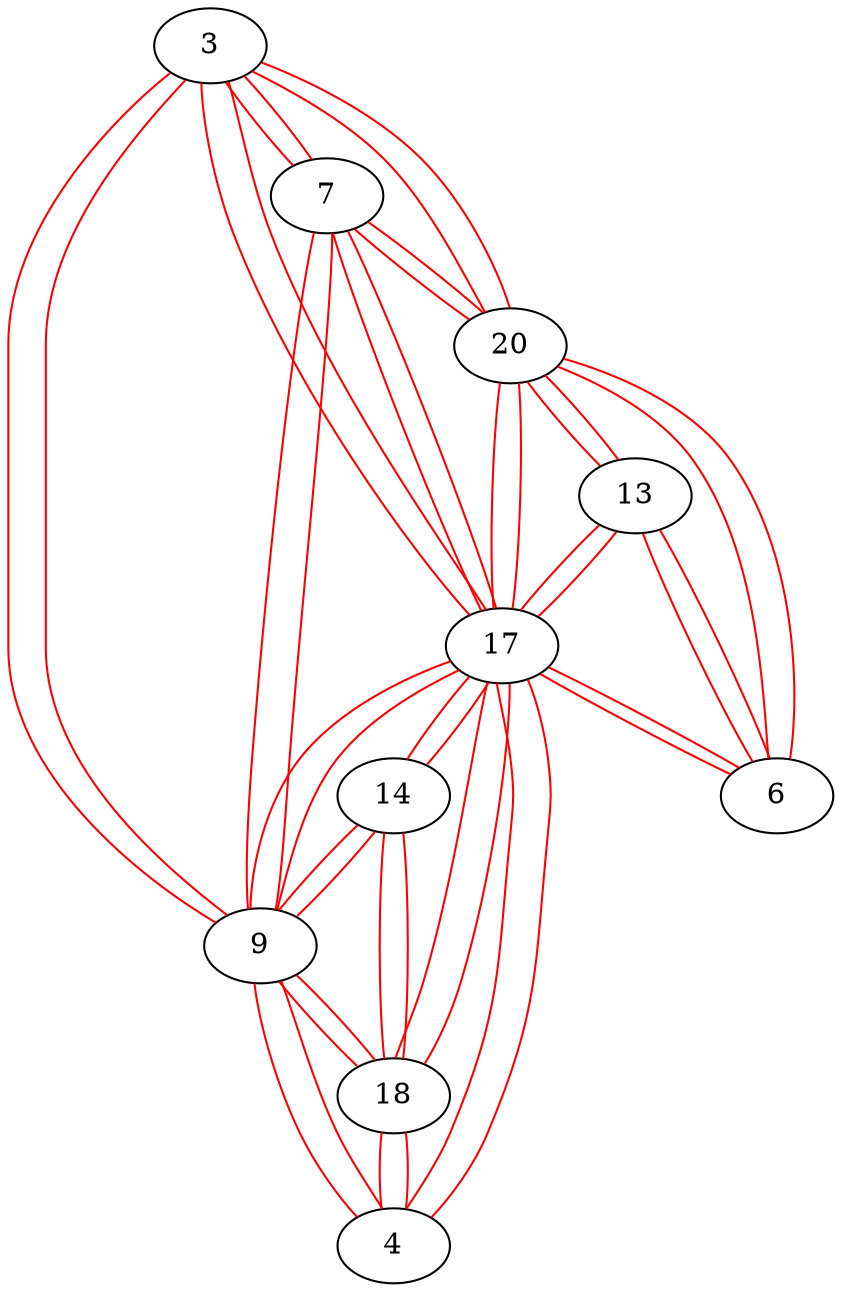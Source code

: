 graph{
3 -- 7 [color=red];
3 -- 9 [color=red];
3 -- 17 [color=red];
3 -- 20 [color=red];
4 -- 9 [color=red];
4 -- 17 [color=red];
4 -- 18 [color=red];
6 -- 13 [color=red];
6 -- 17 [color=red];
6 -- 20 [color=red];
7 -- 3 [color=red];
7 -- 9 [color=red];
7 -- 17 [color=red];
7 -- 20 [color=red];
9 -- 3 [color=red];
9 -- 4 [color=red];
9 -- 7 [color=red];
9 -- 14 [color=red];
9 -- 17 [color=red];
9 -- 18 [color=red];
13 -- 6 [color=red];
13 -- 17 [color=red];
13 -- 20 [color=red];
14 -- 9 [color=red];
14 -- 17 [color=red];
14 -- 18 [color=red];
17 -- 3 [color=red];
17 -- 4 [color=red];
17 -- 6 [color=red];
17 -- 7 [color=red];
17 -- 9 [color=red];
17 -- 13 [color=red];
17 -- 14 [color=red];
17 -- 18 [color=red];
17 -- 20 [color=red];
18 -- 4 [color=red];
18 -- 9 [color=red];
18 -- 14 [color=red];
18 -- 17 [color=red];
20 -- 3 [color=red];
20 -- 6 [color=red];
20 -- 7 [color=red];
20 -- 13 [color=red];
20 -- 17 [color=red];
}
